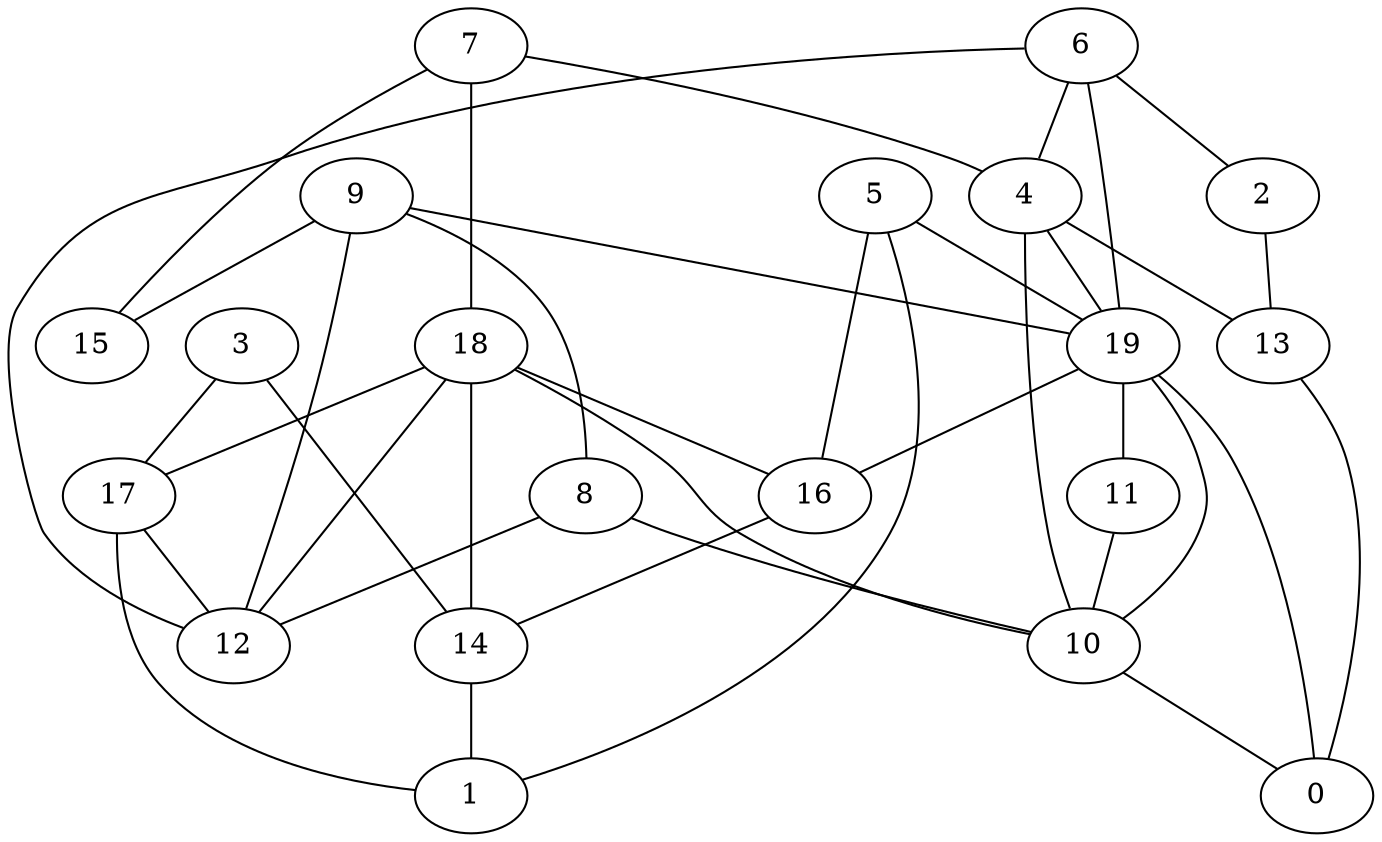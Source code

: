 digraph GG_graph {

subgraph G_graph {
edge [color = black]
"14" -> "1" [dir = none]
"7" -> "18" [dir = none]
"7" -> "4" [dir = none]
"7" -> "15" [dir = none]
"17" -> "12" [dir = none]
"17" -> "1" [dir = none]
"2" -> "13" [dir = none]
"13" -> "0" [dir = none]
"10" -> "0" [dir = none]
"9" -> "8" [dir = none]
"9" -> "15" [dir = none]
"9" -> "19" [dir = none]
"9" -> "12" [dir = none]
"8" -> "12" [dir = none]
"8" -> "10" [dir = none]
"19" -> "16" [dir = none]
"19" -> "10" [dir = none]
"19" -> "0" [dir = none]
"19" -> "11" [dir = none]
"6" -> "4" [dir = none]
"6" -> "2" [dir = none]
"6" -> "19" [dir = none]
"6" -> "12" [dir = none]
"18" -> "12" [dir = none]
"18" -> "16" [dir = none]
"18" -> "17" [dir = none]
"18" -> "10" [dir = none]
"18" -> "14" [dir = none]
"11" -> "10" [dir = none]
"4" -> "10" [dir = none]
"4" -> "19" [dir = none]
"4" -> "13" [dir = none]
"5" -> "16" [dir = none]
"5" -> "19" [dir = none]
"5" -> "1" [dir = none]
"16" -> "14" [dir = none]
"3" -> "14" [dir = none]
"3" -> "17" [dir = none]
}

}

